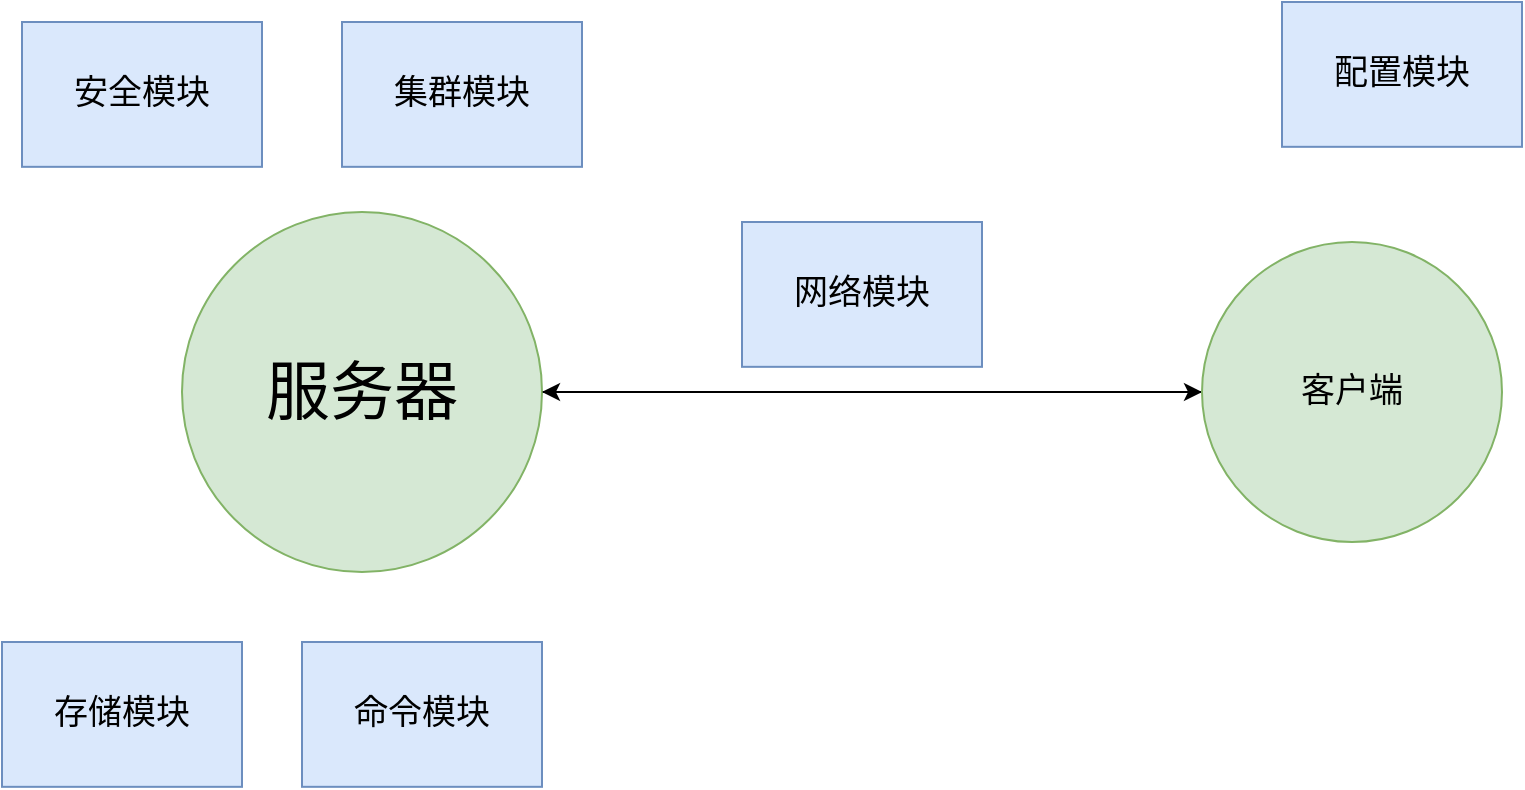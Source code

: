<mxfile version="20.3.0" type="device"><diagram id="9VPGWWKRJ5-6K6FNKkTn" name="第 1 页"><mxGraphModel dx="399" dy="247" grid="1" gridSize="10" guides="1" tooltips="1" connect="1" arrows="1" fold="1" page="1" pageScale="1" pageWidth="1654" pageHeight="2336" math="0" shadow="0"><root><mxCell id="0"/><mxCell id="1" parent="0"/><mxCell id="IE3hRZnqz-obIAfxKYQL-48" style="edgeStyle=orthogonalEdgeStyle;rounded=0;orthogonalLoop=1;jettySize=auto;html=1;exitX=1;exitY=0.5;exitDx=0;exitDy=0;fontSize=20;" edge="1" parent="1" source="IE3hRZnqz-obIAfxKYQL-30" target="IE3hRZnqz-obIAfxKYQL-31"><mxGeometry relative="1" as="geometry"/></mxCell><mxCell id="IE3hRZnqz-obIAfxKYQL-30" value="&lt;font style=&quot;font-size: 32px;&quot;&gt;服务器&lt;/font&gt;" style="ellipse;whiteSpace=wrap;html=1;aspect=fixed;fontSize=17;fillColor=#d5e8d4;strokeColor=#82b366;" vertex="1" parent="1"><mxGeometry x="840" y="455" width="180" height="180" as="geometry"/></mxCell><mxCell id="IE3hRZnqz-obIAfxKYQL-49" style="edgeStyle=orthogonalEdgeStyle;rounded=0;orthogonalLoop=1;jettySize=auto;html=1;exitX=0;exitY=0.5;exitDx=0;exitDy=0;entryX=1;entryY=0.5;entryDx=0;entryDy=0;fontSize=20;" edge="1" parent="1" source="IE3hRZnqz-obIAfxKYQL-31" target="IE3hRZnqz-obIAfxKYQL-30"><mxGeometry relative="1" as="geometry"/></mxCell><mxCell id="IE3hRZnqz-obIAfxKYQL-31" value="客户端" style="ellipse;whiteSpace=wrap;html=1;aspect=fixed;fontSize=17;fillColor=#d5e8d4;strokeColor=#82b366;" vertex="1" parent="1"><mxGeometry x="1350" y="470" width="150" height="150" as="geometry"/></mxCell><mxCell id="IE3hRZnqz-obIAfxKYQL-34" value="" style="group" vertex="1" connectable="0" parent="1"><mxGeometry x="760" y="359.999" width="120" height="72.414" as="geometry"/></mxCell><mxCell id="IE3hRZnqz-obIAfxKYQL-26" value="" style="rounded=0;whiteSpace=wrap;html=1;fillColor=#dae8fc;strokeColor=#6c8ebf;container=0;" vertex="1" parent="IE3hRZnqz-obIAfxKYQL-34"><mxGeometry width="120" height="72.414" as="geometry"/></mxCell><mxCell id="IE3hRZnqz-obIAfxKYQL-27" value="&lt;span style=&quot;font-size: 17px;&quot;&gt;安全模块&lt;/span&gt;" style="text;html=1;strokeColor=none;fillColor=none;align=center;verticalAlign=middle;whiteSpace=wrap;rounded=0;container=0;" vertex="1" parent="IE3hRZnqz-obIAfxKYQL-34"><mxGeometry x="20" y="18.103" width="80" height="36.207" as="geometry"/></mxCell><mxCell id="IE3hRZnqz-obIAfxKYQL-35" value="" style="group" vertex="1" connectable="0" parent="1"><mxGeometry x="900" y="669.997" width="120" height="72.414" as="geometry"/></mxCell><mxCell id="IE3hRZnqz-obIAfxKYQL-41" value="" style="group" vertex="1" connectable="0" parent="IE3hRZnqz-obIAfxKYQL-35"><mxGeometry width="120" height="72.414" as="geometry"/></mxCell><mxCell id="IE3hRZnqz-obIAfxKYQL-18" value="" style="rounded=0;whiteSpace=wrap;html=1;fillColor=#dae8fc;strokeColor=#6c8ebf;container=0;" vertex="1" parent="IE3hRZnqz-obIAfxKYQL-41"><mxGeometry width="120" height="72.414" as="geometry"/></mxCell><mxCell id="IE3hRZnqz-obIAfxKYQL-19" value="&lt;font style=&quot;font-size: 17px;&quot;&gt;命令模块&lt;/font&gt;" style="text;html=1;strokeColor=none;fillColor=none;align=center;verticalAlign=middle;whiteSpace=wrap;rounded=0;container=0;" vertex="1" parent="IE3hRZnqz-obIAfxKYQL-41"><mxGeometry x="20" y="18.103" width="80" height="36.207" as="geometry"/></mxCell><mxCell id="IE3hRZnqz-obIAfxKYQL-40" value="" style="group" vertex="1" connectable="0" parent="1"><mxGeometry x="1390" y="349.997" width="120" height="72.414" as="geometry"/></mxCell><mxCell id="IE3hRZnqz-obIAfxKYQL-4" value="" style="rounded=0;whiteSpace=wrap;html=1;fillColor=#dae8fc;strokeColor=#6c8ebf;container=0;" vertex="1" parent="IE3hRZnqz-obIAfxKYQL-40"><mxGeometry width="120" height="72.414" as="geometry"/></mxCell><mxCell id="IE3hRZnqz-obIAfxKYQL-5" value="&lt;font style=&quot;font-size: 17px;&quot;&gt;配置模块&lt;/font&gt;" style="text;html=1;strokeColor=none;fillColor=none;align=center;verticalAlign=middle;whiteSpace=wrap;rounded=0;container=0;" vertex="1" parent="IE3hRZnqz-obIAfxKYQL-40"><mxGeometry x="20" y="18.103" width="80" height="36.207" as="geometry"/></mxCell><mxCell id="IE3hRZnqz-obIAfxKYQL-43" value="" style="group" vertex="1" connectable="0" parent="1"><mxGeometry x="750" y="669.999" width="120" height="72.414" as="geometry"/></mxCell><mxCell id="IE3hRZnqz-obIAfxKYQL-21" value="" style="rounded=0;whiteSpace=wrap;html=1;fillColor=#dae8fc;strokeColor=#6c8ebf;container=0;" vertex="1" parent="IE3hRZnqz-obIAfxKYQL-43"><mxGeometry width="120" height="72.414" as="geometry"/></mxCell><mxCell id="IE3hRZnqz-obIAfxKYQL-22" value="&lt;font style=&quot;font-size: 17px;&quot;&gt;存储模块&lt;/font&gt;" style="text;html=1;strokeColor=none;fillColor=none;align=center;verticalAlign=middle;whiteSpace=wrap;rounded=0;container=0;" vertex="1" parent="IE3hRZnqz-obIAfxKYQL-43"><mxGeometry x="20" y="18.103" width="80" height="36.207" as="geometry"/></mxCell><mxCell id="IE3hRZnqz-obIAfxKYQL-47" value="" style="group" vertex="1" connectable="0" parent="1"><mxGeometry x="920" y="359.998" width="120" height="72.414" as="geometry"/></mxCell><mxCell id="IE3hRZnqz-obIAfxKYQL-15" value="" style="rounded=0;whiteSpace=wrap;html=1;fillColor=#dae8fc;strokeColor=#6c8ebf;container=0;" vertex="1" parent="IE3hRZnqz-obIAfxKYQL-47"><mxGeometry width="120" height="72.414" as="geometry"/></mxCell><mxCell id="IE3hRZnqz-obIAfxKYQL-16" value="&lt;span style=&quot;font-size: 17px;&quot;&gt;集群模块&lt;/span&gt;" style="text;html=1;strokeColor=none;fillColor=none;align=center;verticalAlign=middle;whiteSpace=wrap;rounded=0;container=0;" vertex="1" parent="IE3hRZnqz-obIAfxKYQL-47"><mxGeometry x="20" y="18.103" width="80" height="36.207" as="geometry"/></mxCell><mxCell id="IE3hRZnqz-obIAfxKYQL-28" style="edgeStyle=orthogonalEdgeStyle;rounded=0;orthogonalLoop=1;jettySize=auto;html=1;exitX=0.5;exitY=1;exitDx=0;exitDy=0;fontSize=17;" edge="1" parent="IE3hRZnqz-obIAfxKYQL-47" source="IE3hRZnqz-obIAfxKYQL-16" target="IE3hRZnqz-obIAfxKYQL-16"><mxGeometry relative="1" as="geometry"/></mxCell><mxCell id="IE3hRZnqz-obIAfxKYQL-50" value="" style="group" vertex="1" connectable="0" parent="1"><mxGeometry x="1120" y="459.998" width="120" height="72.414" as="geometry"/></mxCell><mxCell id="IE3hRZnqz-obIAfxKYQL-51" value="" style="rounded=0;whiteSpace=wrap;html=1;fillColor=#dae8fc;strokeColor=#6c8ebf;container=0;" vertex="1" parent="IE3hRZnqz-obIAfxKYQL-50"><mxGeometry width="120" height="72.414" as="geometry"/></mxCell><mxCell id="IE3hRZnqz-obIAfxKYQL-52" value="&lt;span style=&quot;font-size: 17px;&quot;&gt;网络模块&lt;/span&gt;" style="text;html=1;strokeColor=none;fillColor=none;align=center;verticalAlign=middle;whiteSpace=wrap;rounded=0;container=0;" vertex="1" parent="IE3hRZnqz-obIAfxKYQL-50"><mxGeometry x="20" y="18.103" width="80" height="36.207" as="geometry"/></mxCell><mxCell id="IE3hRZnqz-obIAfxKYQL-53" style="edgeStyle=orthogonalEdgeStyle;rounded=0;orthogonalLoop=1;jettySize=auto;html=1;exitX=0.5;exitY=1;exitDx=0;exitDy=0;fontSize=17;" edge="1" parent="IE3hRZnqz-obIAfxKYQL-50" source="IE3hRZnqz-obIAfxKYQL-52" target="IE3hRZnqz-obIAfxKYQL-52"><mxGeometry relative="1" as="geometry"/></mxCell></root></mxGraphModel></diagram></mxfile>